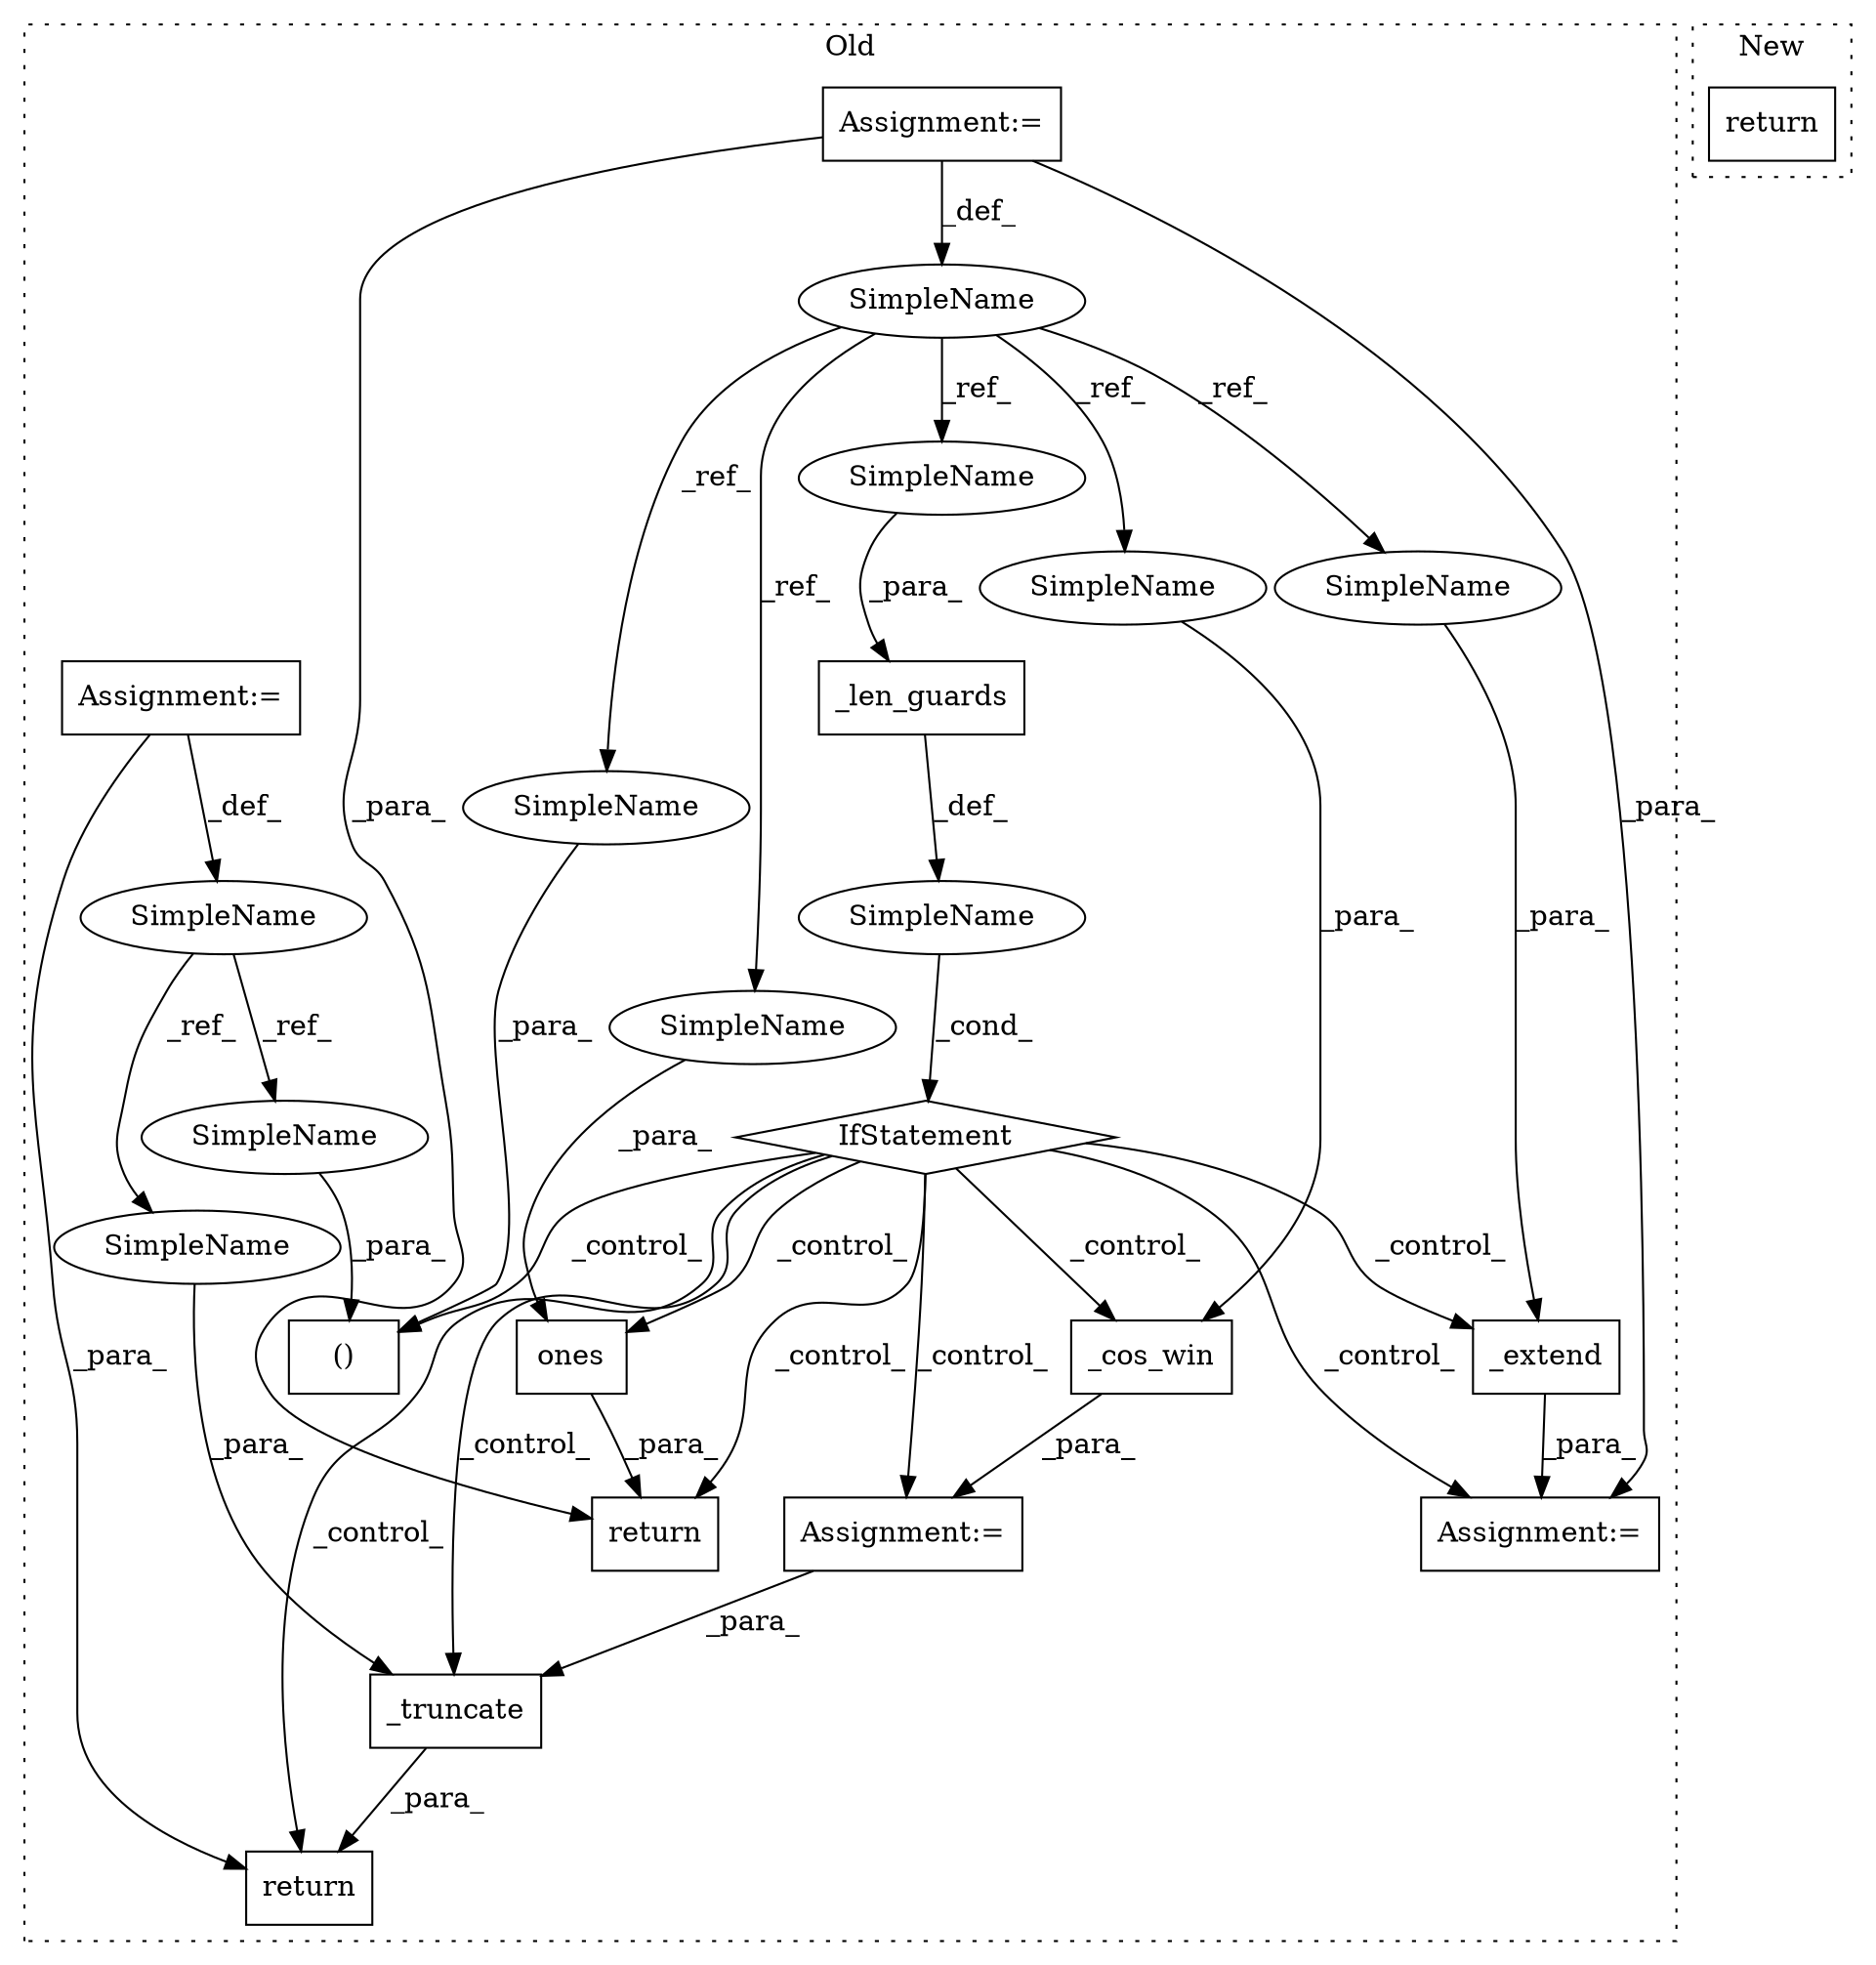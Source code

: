 digraph G {
subgraph cluster0 {
1 [label="_truncate" a="32" s="4648,4671" l="10,1" shape="box"];
3 [label="SimpleName" a="42" s="" l="" shape="ellipse"];
4 [label="ones" a="32" s="4471,4477" l="5,1" shape="box"];
5 [label="()" a="106" s="4495" l="25" shape="box"];
6 [label="_extend" a="32" s="4522,4535" l="8,1" shape="box"];
7 [label="IfStatement" a="25" s="4430,4448" l="4,2" shape="diamond"];
8 [label="SimpleName" a="42" s="4401" l="1" shape="ellipse"];
9 [label="SimpleName" a="42" s="4413" l="11" shape="ellipse"];
10 [label="_len_guards" a="32" s="4434,4447" l="12,1" shape="box"];
11 [label="Assignment:=" a="7" s="4401" l="1" shape="box"];
12 [label="Assignment:=" a="7" s="4621" l="1" shape="box"];
13 [label="Assignment:=" a="7" s="4413" l="11" shape="box"];
14 [label="Assignment:=" a="7" s="4520" l="2" shape="box"];
15 [label="return" a="41" s="4641" l="7" shape="box"];
16 [label="_cos_win" a="32" s="4622,4634" l="9,1" shape="box"];
17 [label="return" a="41" s="4458" l="7" shape="box"];
18 [label="SimpleName" a="42" s="4631" l="1" shape="ellipse"];
19 [label="SimpleName" a="42" s="4495" l="1" shape="ellipse"];
20 [label="SimpleName" a="42" s="4446" l="1" shape="ellipse"];
21 [label="SimpleName" a="42" s="4476" l="1" shape="ellipse"];
22 [label="SimpleName" a="42" s="4530" l="1" shape="ellipse"];
23 [label="SimpleName" a="42" s="4660" l="11" shape="ellipse"];
24 [label="SimpleName" a="42" s="4509" l="11" shape="ellipse"];
label = "Old";
style="dotted";
}
subgraph cluster1 {
2 [label="return" a="41" s="3971" l="7" shape="box"];
label = "New";
style="dotted";
}
1 -> 15 [label="_para_"];
3 -> 7 [label="_cond_"];
4 -> 17 [label="_para_"];
6 -> 14 [label="_para_"];
7 -> 16 [label="_control_"];
7 -> 12 [label="_control_"];
7 -> 6 [label="_control_"];
7 -> 1 [label="_control_"];
7 -> 4 [label="_control_"];
7 -> 17 [label="_control_"];
7 -> 14 [label="_control_"];
7 -> 5 [label="_control_"];
7 -> 15 [label="_control_"];
8 -> 18 [label="_ref_"];
8 -> 20 [label="_ref_"];
8 -> 22 [label="_ref_"];
8 -> 19 [label="_ref_"];
8 -> 21 [label="_ref_"];
9 -> 24 [label="_ref_"];
9 -> 23 [label="_ref_"];
10 -> 3 [label="_def_"];
11 -> 14 [label="_para_"];
11 -> 17 [label="_para_"];
11 -> 8 [label="_def_"];
12 -> 1 [label="_para_"];
13 -> 15 [label="_para_"];
13 -> 9 [label="_def_"];
16 -> 12 [label="_para_"];
18 -> 16 [label="_para_"];
19 -> 5 [label="_para_"];
20 -> 10 [label="_para_"];
21 -> 4 [label="_para_"];
22 -> 6 [label="_para_"];
23 -> 1 [label="_para_"];
24 -> 5 [label="_para_"];
}